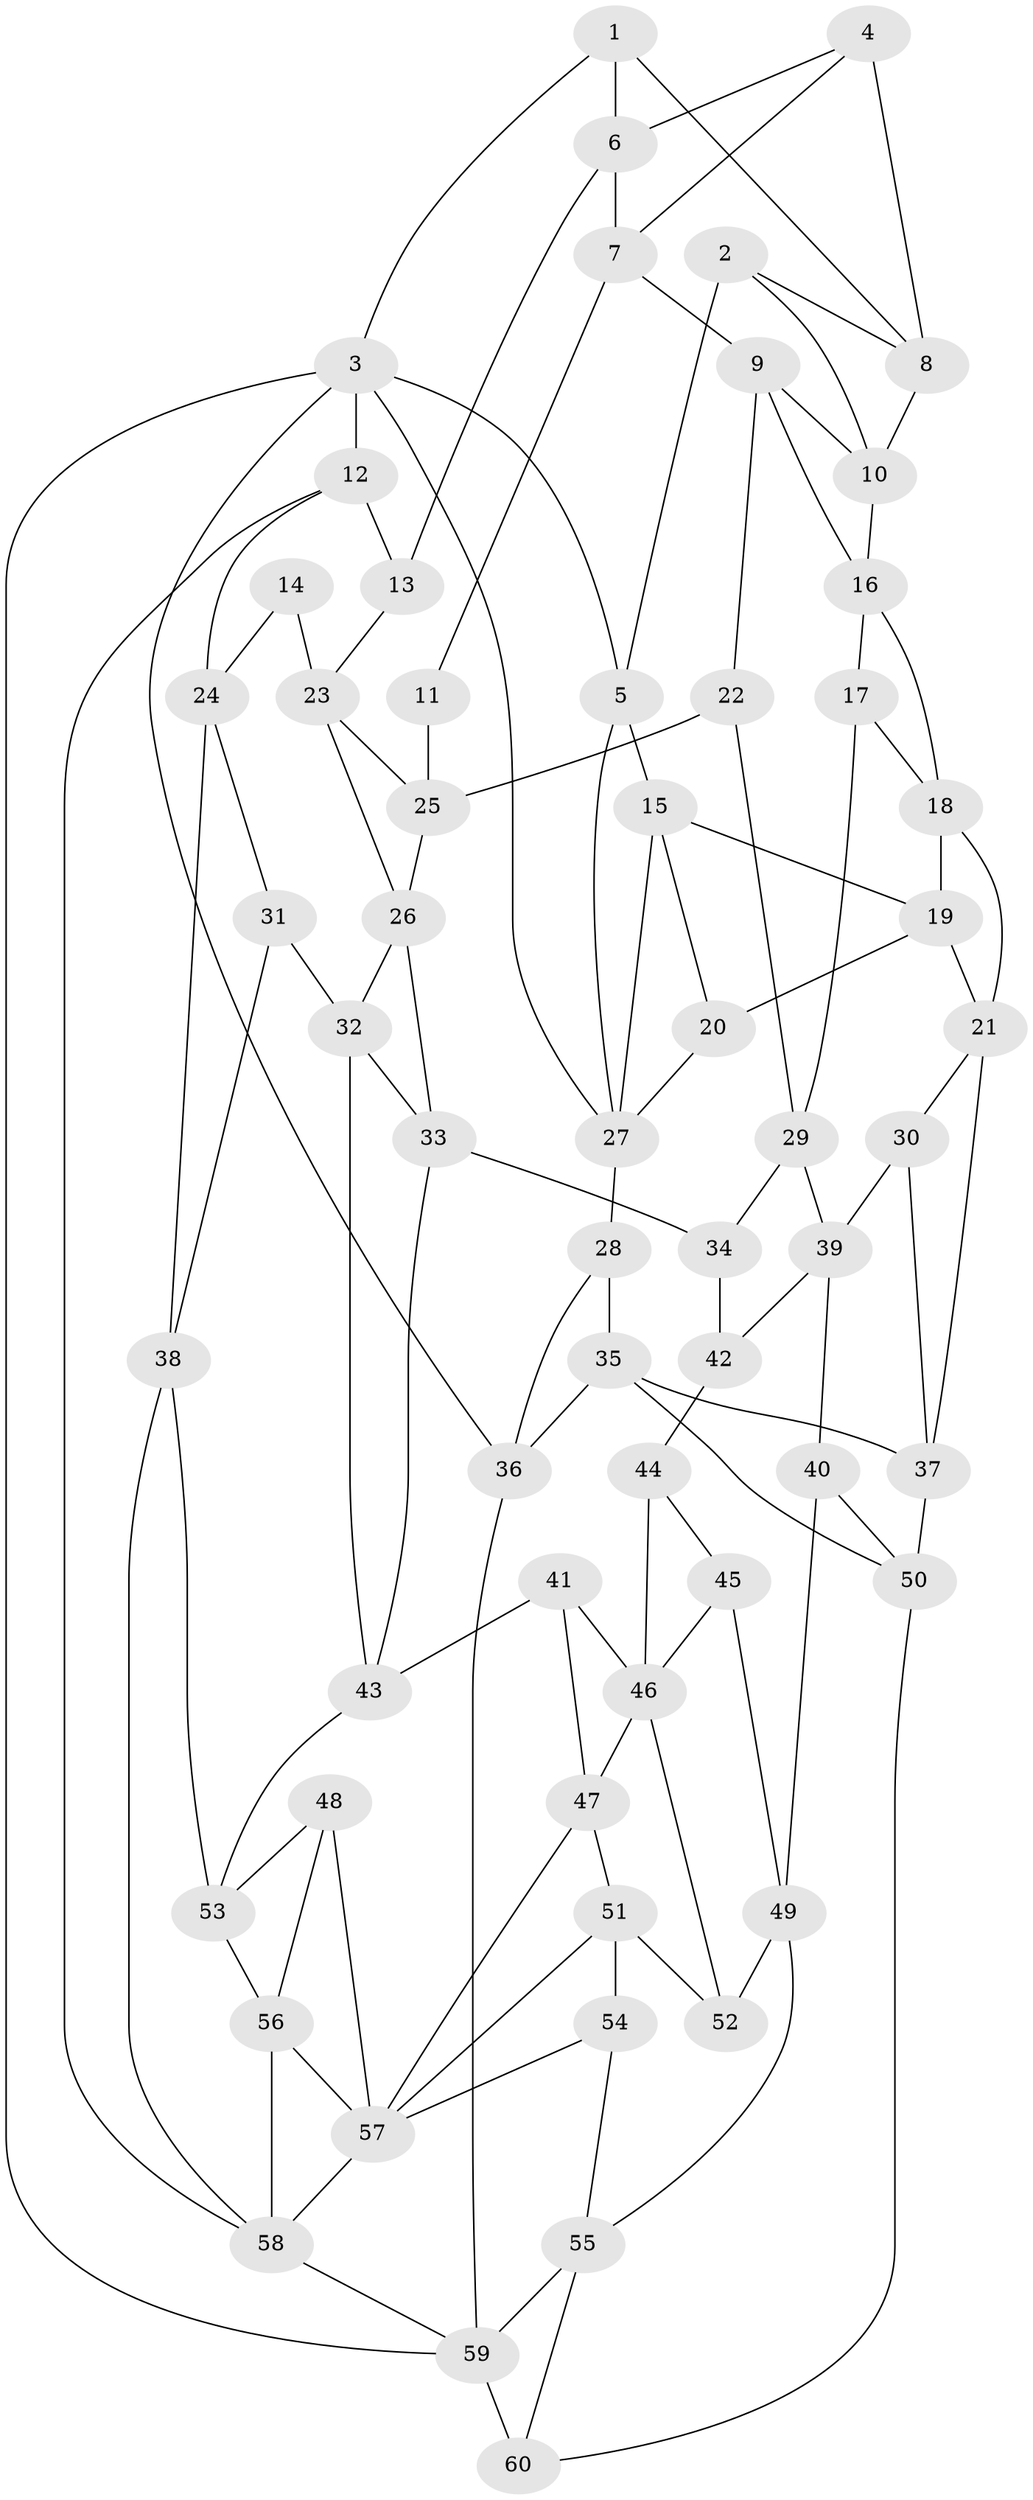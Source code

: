 // original degree distribution, {3: 0.020134228187919462, 6: 0.24161073825503357, 5: 0.4899328859060403, 4: 0.2483221476510067}
// Generated by graph-tools (version 1.1) at 2025/38/03/04/25 23:38:29]
// undirected, 60 vertices, 112 edges
graph export_dot {
  node [color=gray90,style=filled];
  1;
  2;
  3;
  4;
  5;
  6;
  7;
  8;
  9;
  10;
  11;
  12;
  13;
  14;
  15;
  16;
  17;
  18;
  19;
  20;
  21;
  22;
  23;
  24;
  25;
  26;
  27;
  28;
  29;
  30;
  31;
  32;
  33;
  34;
  35;
  36;
  37;
  38;
  39;
  40;
  41;
  42;
  43;
  44;
  45;
  46;
  47;
  48;
  49;
  50;
  51;
  52;
  53;
  54;
  55;
  56;
  57;
  58;
  59;
  60;
  1 -- 3 [weight=1.0];
  1 -- 6 [weight=1.0];
  1 -- 8 [weight=1.0];
  2 -- 5 [weight=1.0];
  2 -- 8 [weight=1.0];
  2 -- 10 [weight=1.0];
  3 -- 5 [weight=1.0];
  3 -- 12 [weight=1.0];
  3 -- 27 [weight=1.0];
  3 -- 36 [weight=1.0];
  3 -- 59 [weight=1.0];
  4 -- 6 [weight=1.0];
  4 -- 7 [weight=1.0];
  4 -- 8 [weight=1.0];
  5 -- 15 [weight=2.0];
  5 -- 27 [weight=1.0];
  6 -- 7 [weight=1.0];
  6 -- 13 [weight=1.0];
  7 -- 9 [weight=1.0];
  7 -- 11 [weight=1.0];
  8 -- 10 [weight=1.0];
  9 -- 10 [weight=1.0];
  9 -- 16 [weight=1.0];
  9 -- 22 [weight=1.0];
  10 -- 16 [weight=1.0];
  11 -- 25 [weight=2.0];
  12 -- 13 [weight=2.0];
  12 -- 24 [weight=1.0];
  12 -- 58 [weight=1.0];
  13 -- 23 [weight=1.0];
  14 -- 23 [weight=1.0];
  14 -- 24 [weight=2.0];
  15 -- 19 [weight=1.0];
  15 -- 20 [weight=1.0];
  15 -- 27 [weight=2.0];
  16 -- 17 [weight=1.0];
  16 -- 18 [weight=1.0];
  17 -- 18 [weight=1.0];
  17 -- 29 [weight=1.0];
  18 -- 19 [weight=1.0];
  18 -- 21 [weight=1.0];
  19 -- 20 [weight=1.0];
  19 -- 21 [weight=1.0];
  20 -- 27 [weight=1.0];
  21 -- 30 [weight=1.0];
  21 -- 37 [weight=1.0];
  22 -- 25 [weight=2.0];
  22 -- 29 [weight=1.0];
  23 -- 25 [weight=1.0];
  23 -- 26 [weight=1.0];
  24 -- 31 [weight=1.0];
  24 -- 38 [weight=1.0];
  25 -- 26 [weight=1.0];
  26 -- 32 [weight=1.0];
  26 -- 33 [weight=1.0];
  27 -- 28 [weight=1.0];
  28 -- 35 [weight=1.0];
  28 -- 36 [weight=1.0];
  29 -- 34 [weight=2.0];
  29 -- 39 [weight=1.0];
  30 -- 37 [weight=1.0];
  30 -- 39 [weight=1.0];
  31 -- 32 [weight=2.0];
  31 -- 38 [weight=1.0];
  32 -- 33 [weight=1.0];
  32 -- 43 [weight=1.0];
  33 -- 34 [weight=1.0];
  33 -- 43 [weight=1.0];
  34 -- 42 [weight=2.0];
  35 -- 36 [weight=1.0];
  35 -- 37 [weight=1.0];
  35 -- 50 [weight=1.0];
  36 -- 59 [weight=1.0];
  37 -- 50 [weight=3.0];
  38 -- 53 [weight=1.0];
  38 -- 58 [weight=1.0];
  39 -- 40 [weight=1.0];
  39 -- 42 [weight=1.0];
  40 -- 49 [weight=1.0];
  40 -- 50 [weight=1.0];
  41 -- 43 [weight=1.0];
  41 -- 46 [weight=1.0];
  41 -- 47 [weight=1.0];
  42 -- 44 [weight=2.0];
  43 -- 53 [weight=1.0];
  44 -- 45 [weight=2.0];
  44 -- 46 [weight=1.0];
  45 -- 46 [weight=1.0];
  45 -- 49 [weight=1.0];
  46 -- 47 [weight=1.0];
  46 -- 52 [weight=1.0];
  47 -- 51 [weight=1.0];
  47 -- 57 [weight=1.0];
  48 -- 53 [weight=1.0];
  48 -- 56 [weight=1.0];
  48 -- 57 [weight=1.0];
  49 -- 52 [weight=2.0];
  49 -- 55 [weight=1.0];
  50 -- 60 [weight=1.0];
  51 -- 52 [weight=1.0];
  51 -- 54 [weight=1.0];
  51 -- 57 [weight=1.0];
  53 -- 56 [weight=1.0];
  54 -- 55 [weight=1.0];
  54 -- 57 [weight=1.0];
  55 -- 59 [weight=1.0];
  55 -- 60 [weight=1.0];
  56 -- 57 [weight=1.0];
  56 -- 58 [weight=1.0];
  57 -- 58 [weight=1.0];
  58 -- 59 [weight=1.0];
  59 -- 60 [weight=2.0];
}
